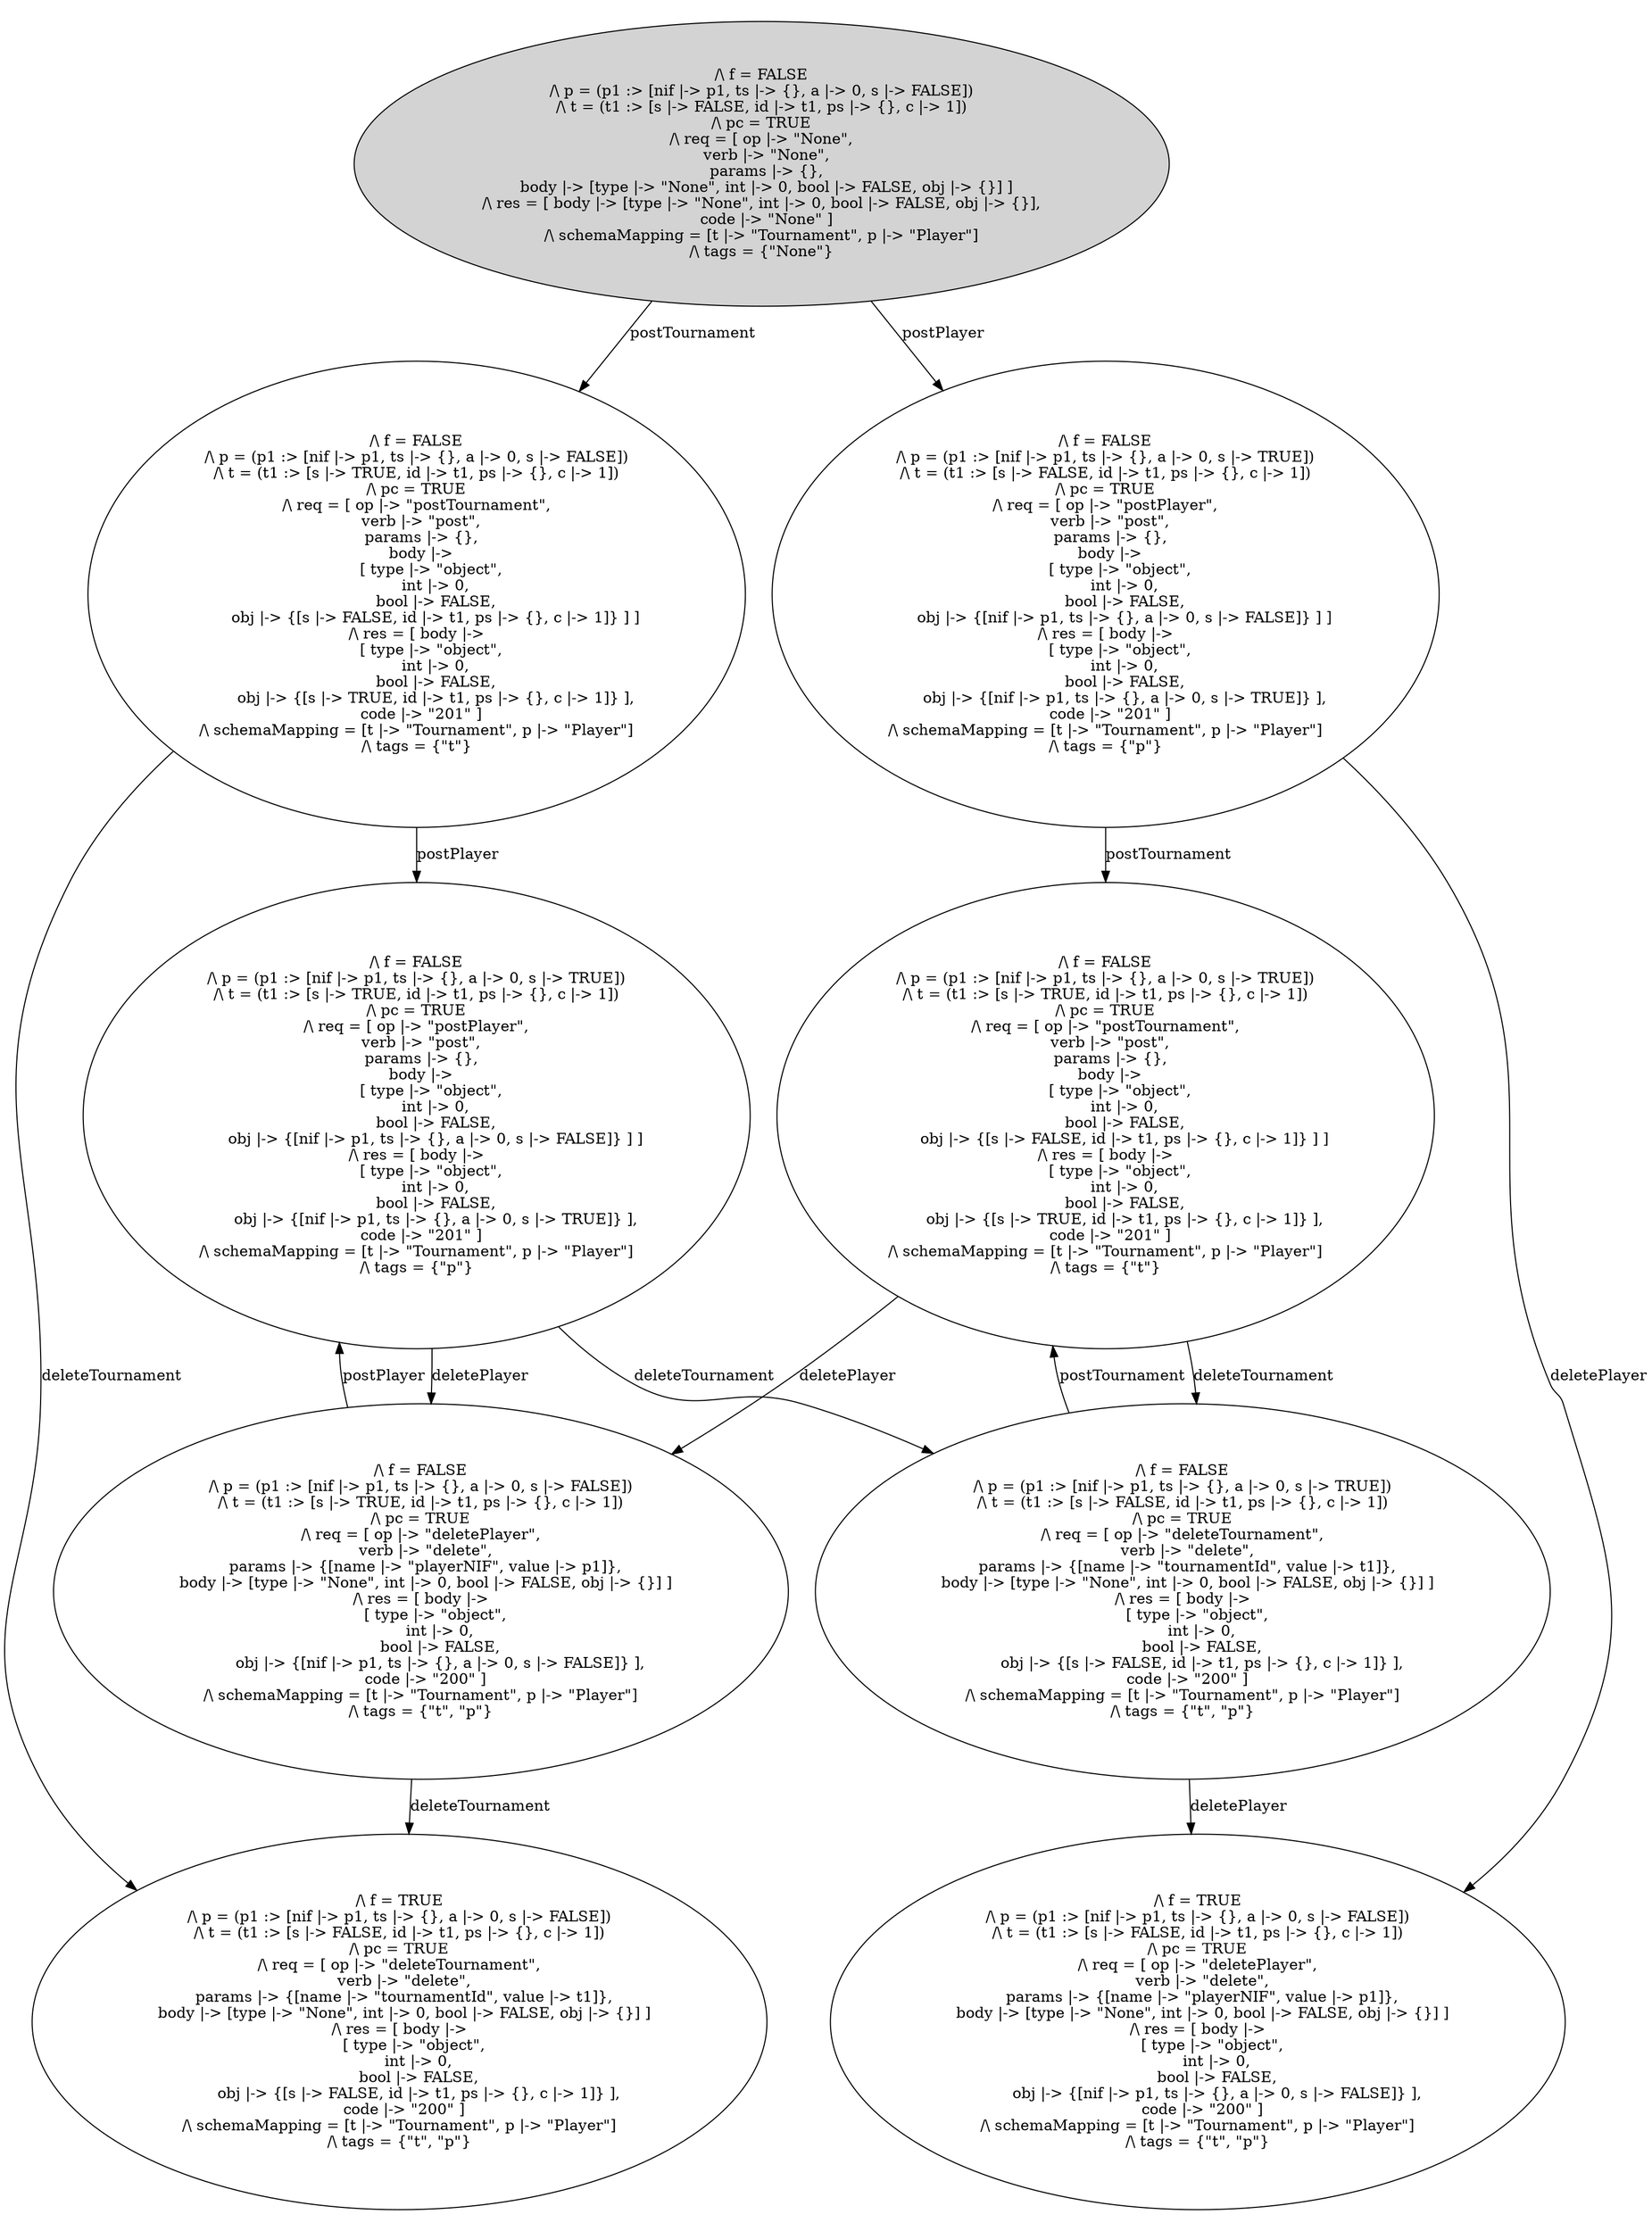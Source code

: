 strict digraph DiskGraph {
nodesep=0.35;
subgraph cluster_graph {
color="white";
-5664119492117423113 [label="/\\ f = FALSE\n/\\ p = (p1 :> [nif |-> p1, ts |-> {}, a |-> 0, s |-> FALSE])\n/\\ t = (t1 :> [s |-> FALSE, id |-> t1, ps |-> {}, c |-> 1])\n/\\ pc = TRUE\n/\\ req = [ op |-> \"None\",\n  verb |-> \"None\",\n  params |-> {},\n  body |-> [type |-> \"None\", int |-> 0, bool |-> FALSE, obj |-> {}] ]\n/\\ res = [ body |-> [type |-> \"None\", int |-> 0, bool |-> FALSE, obj |-> {}],\n  code |-> \"None\" ]\n/\\ schemaMapping = [t |-> \"Tournament\", p |-> \"Player\"]\n/\\ tags = {\"None\"}",style = filled]
-5664119492117423113 -> -6762985822579988434 [label="postTournament",color="black",fontcolor="black"];
-6762985822579988434 [label="/\\ f = FALSE\n/\\ p = (p1 :> [nif |-> p1, ts |-> {}, a |-> 0, s |-> FALSE])\n/\\ t = (t1 :> [s |-> TRUE, id |-> t1, ps |-> {}, c |-> 1])\n/\\ pc = TRUE\n/\\ req = [ op |-> \"postTournament\",\n  verb |-> \"post\",\n  params |-> {},\n  body |->\n      [ type |-> \"object\",\n        int |-> 0,\n        bool |-> FALSE,\n        obj |-> {[s |-> FALSE, id |-> t1, ps |-> {}, c |-> 1]} ] ]\n/\\ res = [ body |->\n      [ type |-> \"object\",\n        int |-> 0,\n        bool |-> FALSE,\n        obj |-> {[s |-> TRUE, id |-> t1, ps |-> {}, c |-> 1]} ],\n  code |-> \"201\" ]\n/\\ schemaMapping = [t |-> \"Tournament\", p |-> \"Player\"]\n/\\ tags = {\"t\"}"];
-5664119492117423113 -> 6234689308921267297 [label="postPlayer",color="black",fontcolor="black"];
6234689308921267297 [label="/\\ f = FALSE\n/\\ p = (p1 :> [nif |-> p1, ts |-> {}, a |-> 0, s |-> TRUE])\n/\\ t = (t1 :> [s |-> FALSE, id |-> t1, ps |-> {}, c |-> 1])\n/\\ pc = TRUE\n/\\ req = [ op |-> \"postPlayer\",\n  verb |-> \"post\",\n  params |-> {},\n  body |->\n      [ type |-> \"object\",\n        int |-> 0,\n        bool |-> FALSE,\n        obj |-> {[nif |-> p1, ts |-> {}, a |-> 0, s |-> FALSE]} ] ]\n/\\ res = [ body |->\n      [ type |-> \"object\",\n        int |-> 0,\n        bool |-> FALSE,\n        obj |-> {[nif |-> p1, ts |-> {}, a |-> 0, s |-> TRUE]} ],\n  code |-> \"201\" ]\n/\\ schemaMapping = [t |-> \"Tournament\", p |-> \"Player\"]\n/\\ tags = {\"p\"}"];
-6762985822579988434 -> -4476432873663284672 [label="deleteTournament",color="black",fontcolor="black"];
-4476432873663284672 [label="/\\ f = TRUE\n/\\ p = (p1 :> [nif |-> p1, ts |-> {}, a |-> 0, s |-> FALSE])\n/\\ t = (t1 :> [s |-> FALSE, id |-> t1, ps |-> {}, c |-> 1])\n/\\ pc = TRUE\n/\\ req = [ op |-> \"deleteTournament\",\n  verb |-> \"delete\",\n  params |-> {[name |-> \"tournamentId\", value |-> t1]},\n  body |-> [type |-> \"None\", int |-> 0, bool |-> FALSE, obj |-> {}] ]\n/\\ res = [ body |->\n      [ type |-> \"object\",\n        int |-> 0,\n        bool |-> FALSE,\n        obj |-> {[s |-> FALSE, id |-> t1, ps |-> {}, c |-> 1]} ],\n  code |-> \"200\" ]\n/\\ schemaMapping = [t |-> \"Tournament\", p |-> \"Player\"]\n/\\ tags = {\"t\", \"p\"}"];
6234689308921267297 -> -5659487310156267903 [label="postTournament",color="black",fontcolor="black"];
-5659487310156267903 [label="/\\ f = FALSE\n/\\ p = (p1 :> [nif |-> p1, ts |-> {}, a |-> 0, s |-> TRUE])\n/\\ t = (t1 :> [s |-> TRUE, id |-> t1, ps |-> {}, c |-> 1])\n/\\ pc = TRUE\n/\\ req = [ op |-> \"postTournament\",\n  verb |-> \"post\",\n  params |-> {},\n  body |->\n      [ type |-> \"object\",\n        int |-> 0,\n        bool |-> FALSE,\n        obj |-> {[s |-> FALSE, id |-> t1, ps |-> {}, c |-> 1]} ] ]\n/\\ res = [ body |->\n      [ type |-> \"object\",\n        int |-> 0,\n        bool |-> FALSE,\n        obj |-> {[s |-> TRUE, id |-> t1, ps |-> {}, c |-> 1]} ],\n  code |-> \"201\" ]\n/\\ schemaMapping = [t |-> \"Tournament\", p |-> \"Player\"]\n/\\ tags = {\"t\"}"];
-6762985822579988434 -> 7955986238845950035 [label="postPlayer",color="black",fontcolor="black"];
7955986238845950035 [label="/\\ f = FALSE\n/\\ p = (p1 :> [nif |-> p1, ts |-> {}, a |-> 0, s |-> TRUE])\n/\\ t = (t1 :> [s |-> TRUE, id |-> t1, ps |-> {}, c |-> 1])\n/\\ pc = TRUE\n/\\ req = [ op |-> \"postPlayer\",\n  verb |-> \"post\",\n  params |-> {},\n  body |->\n      [ type |-> \"object\",\n        int |-> 0,\n        bool |-> FALSE,\n        obj |-> {[nif |-> p1, ts |-> {}, a |-> 0, s |-> FALSE]} ] ]\n/\\ res = [ body |->\n      [ type |-> \"object\",\n        int |-> 0,\n        bool |-> FALSE,\n        obj |-> {[nif |-> p1, ts |-> {}, a |-> 0, s |-> TRUE]} ],\n  code |-> \"201\" ]\n/\\ schemaMapping = [t |-> \"Tournament\", p |-> \"Player\"]\n/\\ tags = {\"p\"}"];
-5659487310156267903 -> -3866528672717657403 [label="deleteTournament",color="black",fontcolor="black"];
-3866528672717657403 [label="/\\ f = FALSE\n/\\ p = (p1 :> [nif |-> p1, ts |-> {}, a |-> 0, s |-> TRUE])\n/\\ t = (t1 :> [s |-> FALSE, id |-> t1, ps |-> {}, c |-> 1])\n/\\ pc = TRUE\n/\\ req = [ op |-> \"deleteTournament\",\n  verb |-> \"delete\",\n  params |-> {[name |-> \"tournamentId\", value |-> t1]},\n  body |-> [type |-> \"None\", int |-> 0, bool |-> FALSE, obj |-> {}] ]\n/\\ res = [ body |->\n      [ type |-> \"object\",\n        int |-> 0,\n        bool |-> FALSE,\n        obj |-> {[s |-> FALSE, id |-> t1, ps |-> {}, c |-> 1]} ],\n  code |-> \"200\" ]\n/\\ schemaMapping = [t |-> \"Tournament\", p |-> \"Player\"]\n/\\ tags = {\"t\", \"p\"}"];
6234689308921267297 -> -5241238011937084760 [label="deletePlayer",color="black",fontcolor="black"];
-5241238011937084760 [label="/\\ f = TRUE\n/\\ p = (p1 :> [nif |-> p1, ts |-> {}, a |-> 0, s |-> FALSE])\n/\\ t = (t1 :> [s |-> FALSE, id |-> t1, ps |-> {}, c |-> 1])\n/\\ pc = TRUE\n/\\ req = [ op |-> \"deletePlayer\",\n  verb |-> \"delete\",\n  params |-> {[name |-> \"playerNIF\", value |-> p1]},\n  body |-> [type |-> \"None\", int |-> 0, bool |-> FALSE, obj |-> {}] ]\n/\\ res = [ body |->\n      [ type |-> \"object\",\n        int |-> 0,\n        bool |-> FALSE,\n        obj |-> {[nif |-> p1, ts |-> {}, a |-> 0, s |-> FALSE]} ],\n  code |-> \"200\" ]\n/\\ schemaMapping = [t |-> \"Tournament\", p |-> \"Player\"]\n/\\ tags = {\"t\", \"p\"}"];
7955986238845950035 -> -3866528672717657403 [label="deleteTournament",color="black",fontcolor="black"];
-3866528672717657403 -> -5659487310156267903 [label="postTournament",color="black",fontcolor="black"];
7955986238845950035 -> -3352521020349440615 [label="deletePlayer",color="black",fontcolor="black"];
-5659487310156267903 -> -3352521020349440615 [label="deletePlayer",color="black",fontcolor="black"];
-3352521020349440615 [label="/\\ f = FALSE\n/\\ p = (p1 :> [nif |-> p1, ts |-> {}, a |-> 0, s |-> FALSE])\n/\\ t = (t1 :> [s |-> TRUE, id |-> t1, ps |-> {}, c |-> 1])\n/\\ pc = TRUE\n/\\ req = [ op |-> \"deletePlayer\",\n  verb |-> \"delete\",\n  params |-> {[name |-> \"playerNIF\", value |-> p1]},\n  body |-> [type |-> \"None\", int |-> 0, bool |-> FALSE, obj |-> {}] ]\n/\\ res = [ body |->\n      [ type |-> \"object\",\n        int |-> 0,\n        bool |-> FALSE,\n        obj |-> {[nif |-> p1, ts |-> {}, a |-> 0, s |-> FALSE]} ],\n  code |-> \"200\" ]\n/\\ schemaMapping = [t |-> \"Tournament\", p |-> \"Player\"]\n/\\ tags = {\"t\", \"p\"}"];
-3866528672717657403 -> -5241238011937084760 [label="deletePlayer",color="black",fontcolor="black"];
-3352521020349440615 -> -4476432873663284672 [label="deleteTournament",color="black",fontcolor="black"];
-3352521020349440615 -> 7955986238845950035 [label="postPlayer",color="black",fontcolor="black"];
{rank = same; -5664119492117423113;}
{rank = same; 6234689308921267297;-6762985822579988434;}
{rank = same; 7955986238845950035;-5659487310156267903;}
{rank = same; -3866528672717657403;-3352521020349440615;}
}
}